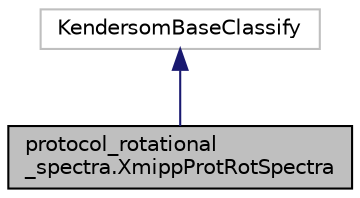 digraph "protocol_rotational_spectra.XmippProtRotSpectra"
{
  edge [fontname="Helvetica",fontsize="10",labelfontname="Helvetica",labelfontsize="10"];
  node [fontname="Helvetica",fontsize="10",shape=record];
  Node2 [label="protocol_rotational\l_spectra.XmippProtRotSpectra",height=0.2,width=0.4,color="black", fillcolor="grey75", style="filled", fontcolor="black"];
  Node3 -> Node2 [dir="back",color="midnightblue",fontsize="10",style="solid",fontname="Helvetica"];
  Node3 [label="KendersomBaseClassify",height=0.2,width=0.4,color="grey75", fillcolor="white", style="filled"];
}
